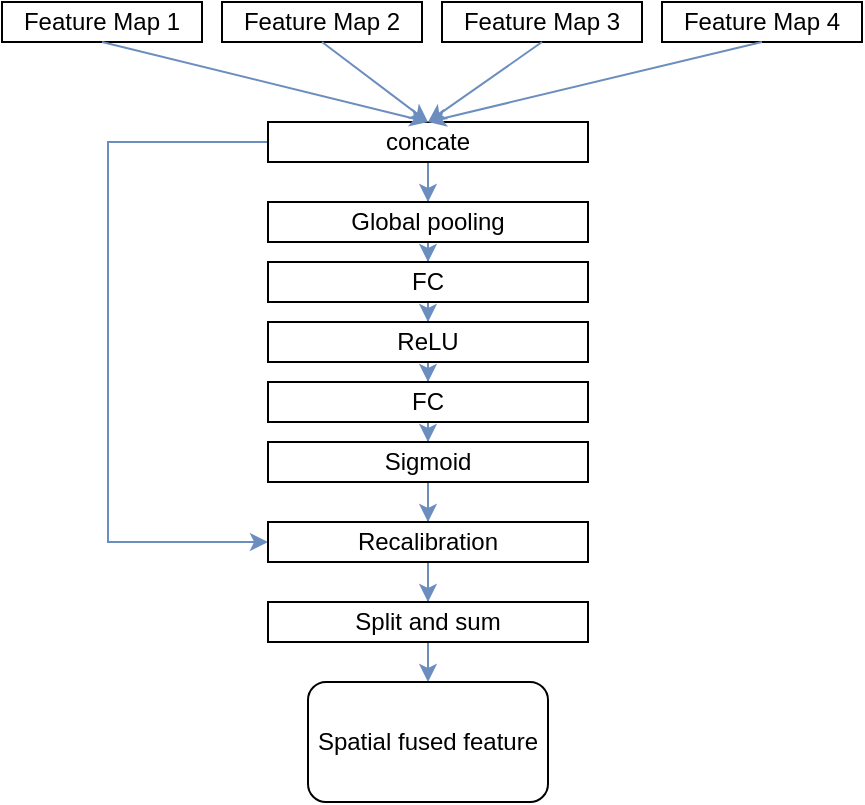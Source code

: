 <mxfile version="10.6.2" type="github"><diagram id="j_XlJ9up62FZ7xr8GC5u" name="第 1 页"><mxGraphModel dx="1162" dy="596" grid="1" gridSize="10" guides="1" tooltips="1" connect="1" arrows="1" fold="1" page="1" pageScale="1" pageWidth="827" pageHeight="1169" math="0" shadow="0"><root><mxCell id="0"/><mxCell id="1" parent="0"/><mxCell id="7KyTVbiHwf05puN71E4G-80" value="Feature Map 1" style="rounded=0;whiteSpace=wrap;html=1;" vertex="1" parent="1"><mxGeometry x="180" y="40" width="100" height="20" as="geometry"/></mxCell><mxCell id="7KyTVbiHwf05puN71E4G-84" value="Feature Map 2" style="rounded=0;whiteSpace=wrap;html=1;" vertex="1" parent="1"><mxGeometry x="290" y="40" width="100" height="20" as="geometry"/></mxCell><mxCell id="7KyTVbiHwf05puN71E4G-85" value="Feature Map 3" style="rounded=0;whiteSpace=wrap;html=1;" vertex="1" parent="1"><mxGeometry x="400" y="40" width="100" height="20" as="geometry"/></mxCell><mxCell id="7KyTVbiHwf05puN71E4G-86" value="Feature Map 4" style="rounded=0;whiteSpace=wrap;html=1;" vertex="1" parent="1"><mxGeometry x="510" y="40" width="100" height="20" as="geometry"/></mxCell><mxCell id="7KyTVbiHwf05puN71E4G-100" value="" style="edgeStyle=orthogonalEdgeStyle;rounded=0;orthogonalLoop=1;jettySize=auto;html=1;endArrow=classic;endFill=1;strokeColor=#6C8EBF;" edge="1" parent="1" source="7KyTVbiHwf05puN71E4G-87" target="7KyTVbiHwf05puN71E4G-99"><mxGeometry relative="1" as="geometry"/></mxCell><mxCell id="7KyTVbiHwf05puN71E4G-112" value="" style="edgeStyle=orthogonalEdgeStyle;rounded=0;orthogonalLoop=1;jettySize=auto;html=1;endArrow=classic;endFill=1;strokeColor=#6C8EBF;entryX=0;entryY=0.5;entryDx=0;entryDy=0;" edge="1" parent="1" source="7KyTVbiHwf05puN71E4G-87" target="7KyTVbiHwf05puN71E4G-109"><mxGeometry relative="1" as="geometry"><mxPoint x="233" y="400" as="targetPoint"/><Array as="points"><mxPoint x="233" y="110"/><mxPoint x="233" y="310"/></Array></mxGeometry></mxCell><mxCell id="7KyTVbiHwf05puN71E4G-87" value="concate" style="rounded=0;whiteSpace=wrap;html=1;" vertex="1" parent="1"><mxGeometry x="313" y="100" width="160" height="20" as="geometry"/></mxCell><mxCell id="7KyTVbiHwf05puN71E4G-102" value="" style="edgeStyle=orthogonalEdgeStyle;rounded=0;orthogonalLoop=1;jettySize=auto;html=1;endArrow=classic;endFill=1;strokeColor=#6C8EBF;" edge="1" parent="1" source="7KyTVbiHwf05puN71E4G-99" target="7KyTVbiHwf05puN71E4G-101"><mxGeometry relative="1" as="geometry"/></mxCell><mxCell id="7KyTVbiHwf05puN71E4G-99" value="Global pooling" style="rounded=0;whiteSpace=wrap;html=1;" vertex="1" parent="1"><mxGeometry x="313" y="140" width="160" height="20" as="geometry"/></mxCell><mxCell id="7KyTVbiHwf05puN71E4G-104" value="" style="edgeStyle=orthogonalEdgeStyle;rounded=0;orthogonalLoop=1;jettySize=auto;html=1;endArrow=classic;endFill=1;strokeColor=#6C8EBF;" edge="1" parent="1" source="7KyTVbiHwf05puN71E4G-101" target="7KyTVbiHwf05puN71E4G-103"><mxGeometry relative="1" as="geometry"/></mxCell><mxCell id="7KyTVbiHwf05puN71E4G-101" value="FC" style="rounded=0;whiteSpace=wrap;html=1;" vertex="1" parent="1"><mxGeometry x="313" y="170" width="160" height="20" as="geometry"/></mxCell><mxCell id="7KyTVbiHwf05puN71E4G-106" value="" style="edgeStyle=orthogonalEdgeStyle;rounded=0;orthogonalLoop=1;jettySize=auto;html=1;endArrow=classic;endFill=1;strokeColor=#6C8EBF;" edge="1" parent="1" source="7KyTVbiHwf05puN71E4G-103" target="7KyTVbiHwf05puN71E4G-105"><mxGeometry relative="1" as="geometry"/></mxCell><mxCell id="7KyTVbiHwf05puN71E4G-103" value="ReLU" style="rounded=0;whiteSpace=wrap;html=1;" vertex="1" parent="1"><mxGeometry x="313" y="200" width="160" height="20" as="geometry"/></mxCell><mxCell id="7KyTVbiHwf05puN71E4G-108" value="" style="edgeStyle=orthogonalEdgeStyle;rounded=0;orthogonalLoop=1;jettySize=auto;html=1;endArrow=classic;endFill=1;strokeColor=#6C8EBF;" edge="1" parent="1" source="7KyTVbiHwf05puN71E4G-105" target="7KyTVbiHwf05puN71E4G-107"><mxGeometry relative="1" as="geometry"/></mxCell><mxCell id="7KyTVbiHwf05puN71E4G-105" value="FC" style="rounded=0;whiteSpace=wrap;html=1;" vertex="1" parent="1"><mxGeometry x="313" y="230" width="160" height="20" as="geometry"/></mxCell><mxCell id="7KyTVbiHwf05puN71E4G-110" value="" style="edgeStyle=orthogonalEdgeStyle;rounded=0;orthogonalLoop=1;jettySize=auto;html=1;endArrow=classic;endFill=1;strokeColor=#6C8EBF;" edge="1" parent="1" source="7KyTVbiHwf05puN71E4G-107" target="7KyTVbiHwf05puN71E4G-109"><mxGeometry relative="1" as="geometry"/></mxCell><mxCell id="7KyTVbiHwf05puN71E4G-107" value="Sigmoid" style="rounded=0;whiteSpace=wrap;html=1;" vertex="1" parent="1"><mxGeometry x="313" y="260" width="160" height="20" as="geometry"/></mxCell><mxCell id="7KyTVbiHwf05puN71E4G-114" value="" style="edgeStyle=orthogonalEdgeStyle;rounded=0;orthogonalLoop=1;jettySize=auto;html=1;endArrow=classic;endFill=1;strokeColor=#6C8EBF;" edge="1" parent="1" source="7KyTVbiHwf05puN71E4G-109" target="7KyTVbiHwf05puN71E4G-113"><mxGeometry relative="1" as="geometry"/></mxCell><mxCell id="7KyTVbiHwf05puN71E4G-109" value="Recalibration" style="rounded=0;whiteSpace=wrap;html=1;" vertex="1" parent="1"><mxGeometry x="313" y="300" width="160" height="20" as="geometry"/></mxCell><mxCell id="7KyTVbiHwf05puN71E4G-116" value="" style="edgeStyle=orthogonalEdgeStyle;rounded=0;orthogonalLoop=1;jettySize=auto;html=1;endArrow=classic;endFill=1;strokeColor=#6C8EBF;" edge="1" parent="1" source="7KyTVbiHwf05puN71E4G-113"><mxGeometry relative="1" as="geometry"><mxPoint x="393" y="380.0" as="targetPoint"/></mxGeometry></mxCell><mxCell id="7KyTVbiHwf05puN71E4G-113" value="Split and sum" style="rounded=0;whiteSpace=wrap;html=1;" vertex="1" parent="1"><mxGeometry x="313" y="340" width="160" height="20" as="geometry"/></mxCell><mxCell id="7KyTVbiHwf05puN71E4G-96" value="" style="edgeStyle=orthogonalEdgeStyle;rounded=0;orthogonalLoop=1;jettySize=auto;html=1;endArrow=classic;endFill=1;strokeColor=#6C8EBF;" edge="1" parent="1" target="7KyTVbiHwf05puN71E4G-95"><mxGeometry relative="1" as="geometry"><mxPoint x="380" y="220" as="sourcePoint"/></mxGeometry></mxCell><mxCell id="7KyTVbiHwf05puN71E4G-98" value="" style="edgeStyle=orthogonalEdgeStyle;rounded=0;orthogonalLoop=1;jettySize=auto;html=1;endArrow=classic;endFill=1;strokeColor=#6C8EBF;" edge="1" parent="1" target="7KyTVbiHwf05puN71E4G-97"><mxGeometry relative="1" as="geometry"><mxPoint x="380" y="320.0" as="sourcePoint"/></mxGeometry></mxCell><mxCell id="7KyTVbiHwf05puN71E4G-88" value="" style="endArrow=classic;html=1;strokeColor=#6C8EBF;exitX=0.5;exitY=1;exitDx=0;exitDy=0;endFill=1;entryX=0.5;entryY=0;entryDx=0;entryDy=0;" edge="1" parent="1" source="7KyTVbiHwf05puN71E4G-80" target="7KyTVbiHwf05puN71E4G-87"><mxGeometry width="50" height="50" relative="1" as="geometry"><mxPoint x="180" y="190" as="sourcePoint"/><mxPoint x="220" y="160" as="targetPoint"/></mxGeometry></mxCell><mxCell id="7KyTVbiHwf05puN71E4G-89" value="" style="endArrow=classic;html=1;strokeColor=#6C8EBF;exitX=0.5;exitY=1;exitDx=0;exitDy=0;endFill=1;entryX=0.5;entryY=0;entryDx=0;entryDy=0;" edge="1" parent="1" source="7KyTVbiHwf05puN71E4G-84" target="7KyTVbiHwf05puN71E4G-87"><mxGeometry width="50" height="50" relative="1" as="geometry"><mxPoint x="180" y="260" as="sourcePoint"/><mxPoint x="240" y="190" as="targetPoint"/></mxGeometry></mxCell><mxCell id="7KyTVbiHwf05puN71E4G-90" value="" style="endArrow=classic;html=1;strokeColor=#6C8EBF;endFill=1;exitX=0.5;exitY=1;exitDx=0;exitDy=0;entryX=0.5;entryY=0;entryDx=0;entryDy=0;" edge="1" parent="1" source="7KyTVbiHwf05puN71E4G-85" target="7KyTVbiHwf05puN71E4G-87"><mxGeometry width="50" height="50" relative="1" as="geometry"><mxPoint x="380" y="100" as="sourcePoint"/><mxPoint x="470" y="210" as="targetPoint"/></mxGeometry></mxCell><mxCell id="7KyTVbiHwf05puN71E4G-91" value="" style="endArrow=classic;html=1;strokeColor=#6C8EBF;endFill=1;exitX=0.5;exitY=1;exitDx=0;exitDy=0;entryX=0.5;entryY=0;entryDx=0;entryDy=0;" edge="1" parent="1" source="7KyTVbiHwf05puN71E4G-86" target="7KyTVbiHwf05puN71E4G-87"><mxGeometry width="50" height="50" relative="1" as="geometry"><mxPoint x="380" y="100" as="sourcePoint"/><mxPoint x="540" y="180" as="targetPoint"/></mxGeometry></mxCell><mxCell id="7KyTVbiHwf05puN71E4G-118" value="Spatial fused feature" style="rounded=1;whiteSpace=wrap;html=1;" vertex="1" parent="1"><mxGeometry x="333" y="380" width="120" height="60" as="geometry"/></mxCell></root></mxGraphModel></diagram></mxfile>
